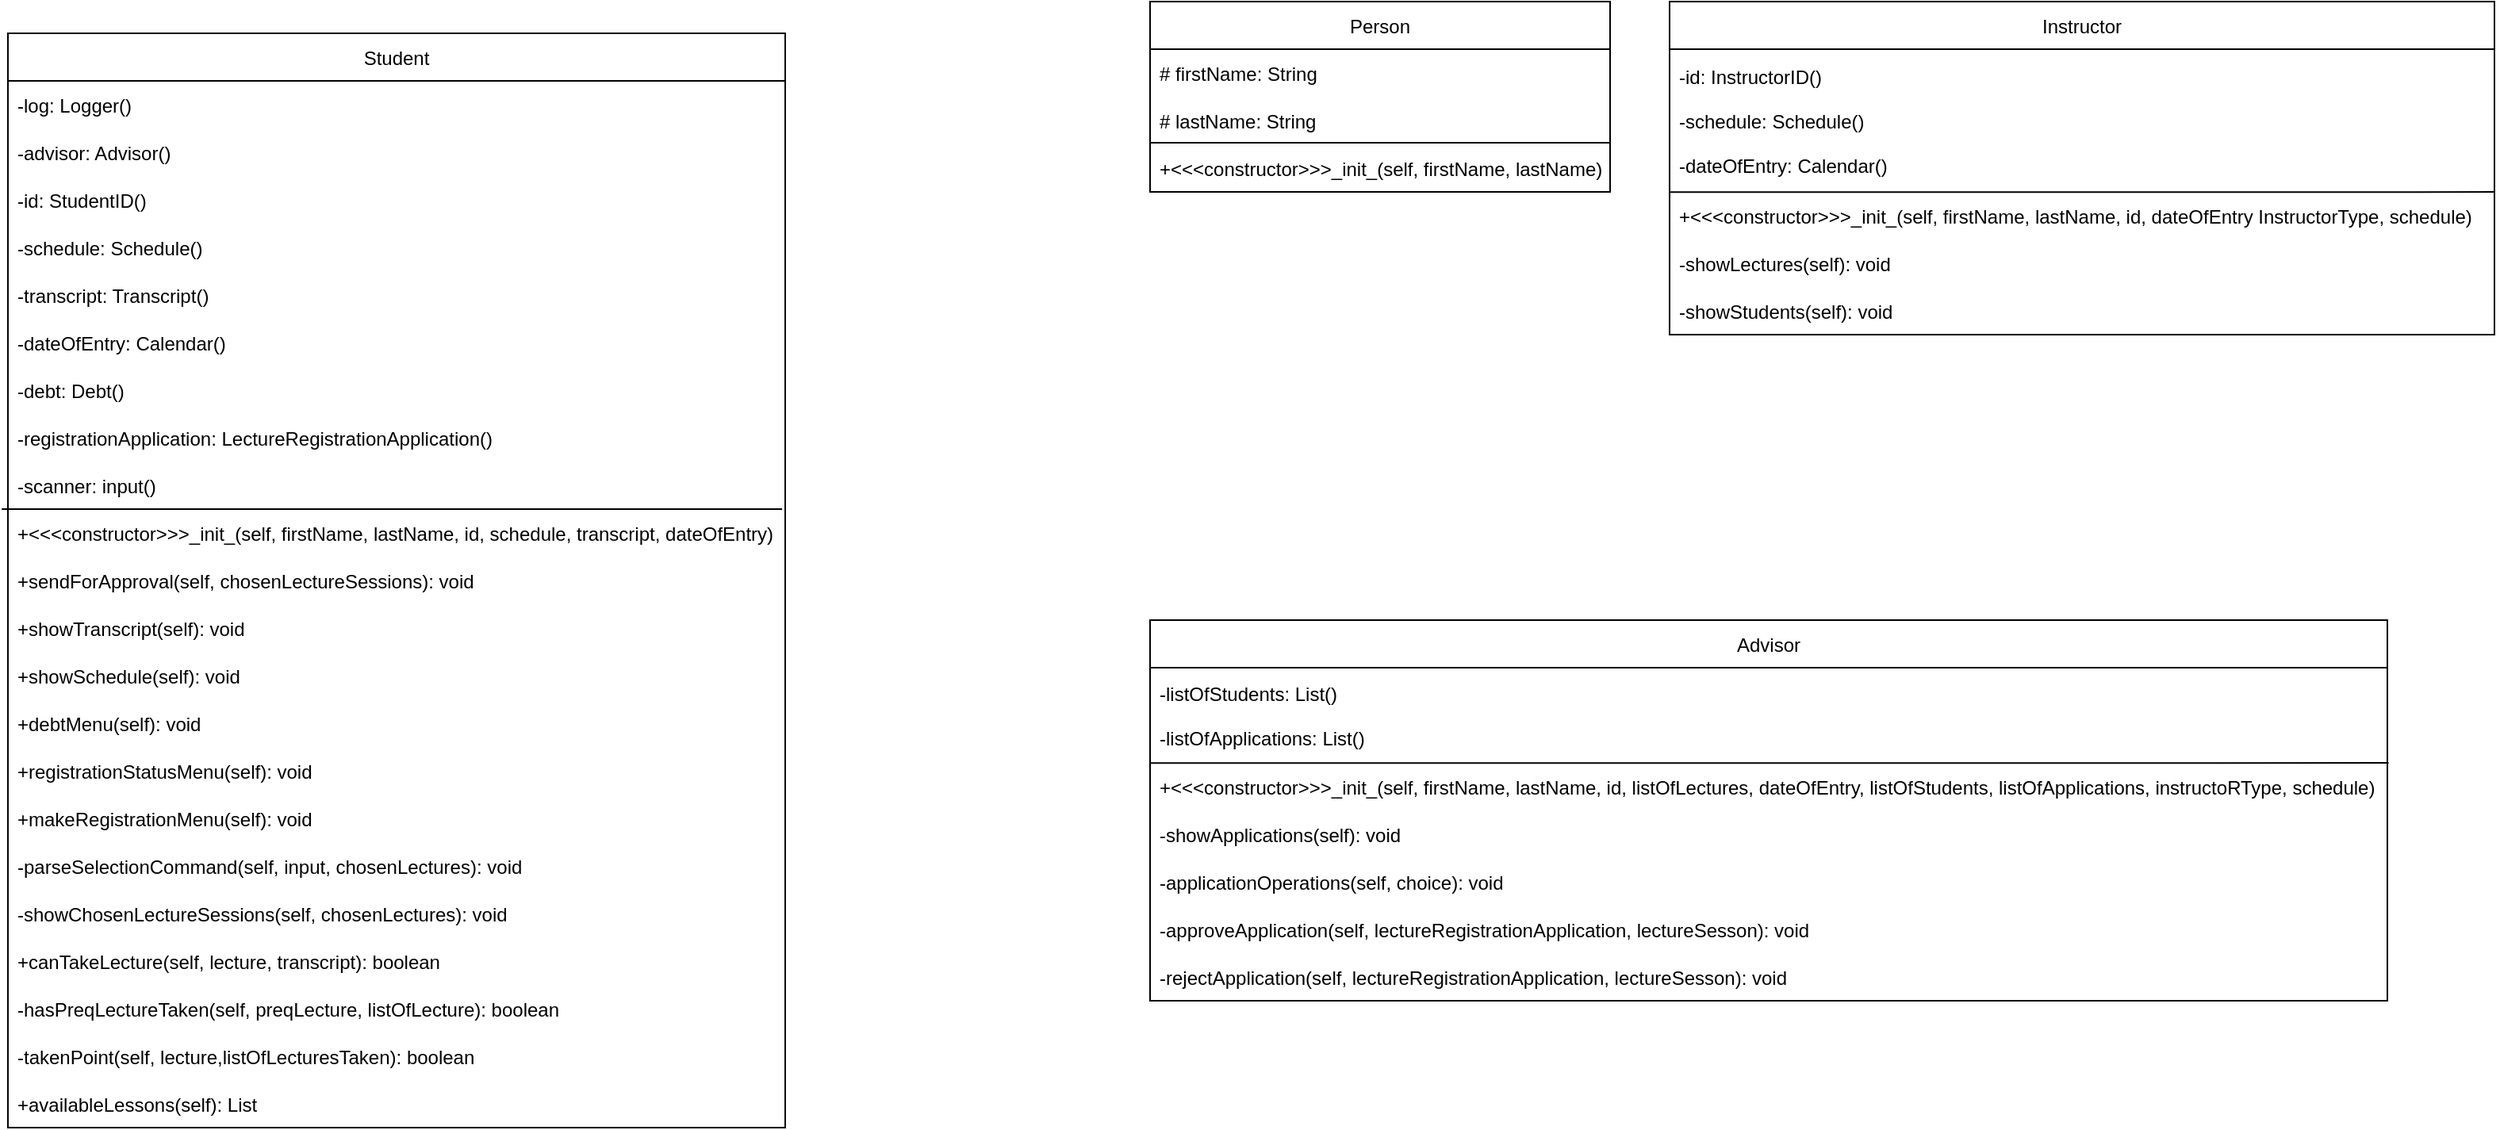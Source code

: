 <mxfile>
    <diagram id="wNHytntPZc9snry7q5Aq" name="Page-1">
        <mxGraphModel dx="1400" dy="785" grid="1" gridSize="10" guides="1" tooltips="1" connect="1" arrows="1" fold="1" page="1" pageScale="1" pageWidth="850" pageHeight="1100" math="0" shadow="0">
            <root>
                <mxCell id="0"/>
                <mxCell id="1" parent="0"/>
                <mxCell id="2" value="Person" style="swimlane;fontStyle=0;childLayout=stackLayout;horizontal=1;startSize=30;horizontalStack=0;resizeParent=1;resizeParentMax=0;resizeLast=0;collapsible=1;marginBottom=0;" parent="1" vertex="1">
                    <mxGeometry width="290" height="120" as="geometry"/>
                </mxCell>
                <mxCell id="33" value="# firstName: String" style="text;strokeColor=none;fillColor=none;align=left;verticalAlign=middle;spacingLeft=4;spacingRight=4;overflow=hidden;points=[[0,0.5],[1,0.5]];portConstraint=eastwest;rotatable=0;" vertex="1" parent="2">
                    <mxGeometry y="30" width="290" height="30" as="geometry"/>
                </mxCell>
                <mxCell id="34" value="# lastName: String" style="text;strokeColor=none;fillColor=none;align=left;verticalAlign=middle;spacingLeft=4;spacingRight=4;overflow=hidden;points=[[0,0.5],[1,0.5]];portConstraint=eastwest;rotatable=0;" vertex="1" parent="2">
                    <mxGeometry y="60" width="290" height="30" as="geometry"/>
                </mxCell>
                <mxCell id="35" value="" style="endArrow=none;html=1;" edge="1" parent="2">
                    <mxGeometry width="50" height="50" relative="1" as="geometry">
                        <mxPoint y="89" as="sourcePoint"/>
                        <mxPoint x="290" y="89" as="targetPoint"/>
                    </mxGeometry>
                </mxCell>
                <mxCell id="32" value="+&lt;&lt;&lt;constructor&gt;&gt;&gt;_init_(self, firstName, lastName)" style="text;strokeColor=none;fillColor=none;align=left;verticalAlign=middle;spacingLeft=4;spacingRight=4;overflow=hidden;points=[[0,0.5],[1,0.5]];portConstraint=eastwest;rotatable=0;" vertex="1" parent="2">
                    <mxGeometry y="90" width="290" height="30" as="geometry"/>
                </mxCell>
                <mxCell id="9" value="Instructor" style="swimlane;fontStyle=0;childLayout=stackLayout;horizontal=1;startSize=30;horizontalStack=0;resizeParent=1;resizeParentMax=0;resizeLast=0;collapsible=1;marginBottom=0;" parent="1" vertex="1">
                    <mxGeometry x="327.5" width="520" height="210" as="geometry"/>
                </mxCell>
                <mxCell id="10" value="-id: InstructorID()&#10;&#10;-schedule: Schedule()&#10;&#10;-dateOfEntry: Calendar()" style="text;strokeColor=none;fillColor=none;align=left;verticalAlign=middle;spacingLeft=4;spacingRight=4;overflow=hidden;points=[[0,0.5],[1,0.5]];portConstraint=eastwest;rotatable=0;" parent="9" vertex="1">
                    <mxGeometry y="30" width="520" height="90" as="geometry"/>
                </mxCell>
                <mxCell id="11" value="+&lt;&lt;&lt;constructor&gt;&gt;&gt;_init_(self, firstName, lastName, id, dateOfEntry InstructorType, schedule)" style="text;strokeColor=none;fillColor=none;align=left;verticalAlign=middle;spacingLeft=4;spacingRight=4;overflow=hidden;points=[[0,0.5],[1,0.5]];portConstraint=eastwest;rotatable=0;" parent="9" vertex="1">
                    <mxGeometry y="120" width="520" height="30" as="geometry"/>
                </mxCell>
                <mxCell id="12" value="-showLectures(self): void" style="text;strokeColor=none;fillColor=none;align=left;verticalAlign=middle;spacingLeft=4;spacingRight=4;overflow=hidden;points=[[0,0.5],[1,0.5]];portConstraint=eastwest;rotatable=0;" parent="9" vertex="1">
                    <mxGeometry y="150" width="520" height="30" as="geometry"/>
                </mxCell>
                <mxCell id="13" value="-showStudents(self): void" style="text;strokeColor=none;fillColor=none;align=left;verticalAlign=middle;spacingLeft=4;spacingRight=4;overflow=hidden;points=[[0,0.5],[1,0.5]];portConstraint=eastwest;rotatable=0;" parent="9" vertex="1">
                    <mxGeometry y="180" width="520" height="30" as="geometry"/>
                </mxCell>
                <mxCell id="15" value="" style="endArrow=none;html=1;exitX=0;exitY=1.002;exitDx=0;exitDy=0;exitPerimeter=0;entryX=1.001;entryY=0.002;entryDx=0;entryDy=0;entryPerimeter=0;" parent="9" source="10" target="11" edge="1">
                    <mxGeometry width="50" height="50" relative="1" as="geometry">
                        <mxPoint x="110" y="300" as="sourcePoint"/>
                        <mxPoint x="160" y="250" as="targetPoint"/>
                    </mxGeometry>
                </mxCell>
                <mxCell id="16" value="Advisor" style="swimlane;fontStyle=0;childLayout=stackLayout;horizontal=1;startSize=30;horizontalStack=0;resizeParent=1;resizeParentMax=0;resizeLast=0;collapsible=1;marginBottom=0;" parent="1" vertex="1">
                    <mxGeometry y="390" width="780" height="240" as="geometry"/>
                </mxCell>
                <mxCell id="17" value="-listOfStudents: List()&#10;&#10;-listOfApplications: List()" style="text;strokeColor=none;fillColor=none;align=left;verticalAlign=middle;spacingLeft=4;spacingRight=4;overflow=hidden;points=[[0,0.5],[1,0.5]];portConstraint=eastwest;rotatable=0;" parent="16" vertex="1">
                    <mxGeometry y="30" width="780" height="60" as="geometry"/>
                </mxCell>
                <mxCell id="18" value="+&lt;&lt;&lt;constructor&gt;&gt;&gt;_init_(self, firstName, lastName, id, listOfLectures, dateOfEntry, listOfStudents, listOfApplications, instructoRType, schedule)" style="text;strokeColor=none;fillColor=none;align=left;verticalAlign=middle;spacingLeft=4;spacingRight=4;overflow=hidden;points=[[0,0.5],[1,0.5]];portConstraint=eastwest;rotatable=0;" parent="16" vertex="1">
                    <mxGeometry y="90" width="780" height="30" as="geometry"/>
                </mxCell>
                <mxCell id="19" value="-showApplications(self): void" style="text;strokeColor=none;fillColor=none;align=left;verticalAlign=middle;spacingLeft=4;spacingRight=4;overflow=hidden;points=[[0,0.5],[1,0.5]];portConstraint=eastwest;rotatable=0;" parent="16" vertex="1">
                    <mxGeometry y="120" width="780" height="30" as="geometry"/>
                </mxCell>
                <mxCell id="20" value="-applicationOperations(self, choice): void" style="text;strokeColor=none;fillColor=none;align=left;verticalAlign=middle;spacingLeft=4;spacingRight=4;overflow=hidden;points=[[0,0.5],[1,0.5]];portConstraint=eastwest;rotatable=0;" parent="16" vertex="1">
                    <mxGeometry y="150" width="780" height="30" as="geometry"/>
                </mxCell>
                <mxCell id="21" value="-approveApplication(self, lectureRegistrationApplication, lectureSesson): void" style="text;strokeColor=none;fillColor=none;align=left;verticalAlign=middle;spacingLeft=4;spacingRight=4;overflow=hidden;points=[[0,0.5],[1,0.5]];portConstraint=eastwest;rotatable=0;" parent="16" vertex="1">
                    <mxGeometry y="180" width="780" height="30" as="geometry"/>
                </mxCell>
                <mxCell id="22" value="" style="endArrow=none;html=1;exitX=0;exitY=1.002;exitDx=0;exitDy=0;exitPerimeter=0;entryX=1.001;entryY=0.002;entryDx=0;entryDy=0;entryPerimeter=0;" parent="16" source="17" target="18" edge="1">
                    <mxGeometry width="50" height="50" relative="1" as="geometry">
                        <mxPoint x="110" y="300" as="sourcePoint"/>
                        <mxPoint x="160" y="250" as="targetPoint"/>
                    </mxGeometry>
                </mxCell>
                <mxCell id="31" value="-rejectApplication(self, lectureRegistrationApplication, lectureSesson): void" style="text;strokeColor=none;fillColor=none;align=left;verticalAlign=middle;spacingLeft=4;spacingRight=4;overflow=hidden;points=[[0,0.5],[1,0.5]];portConstraint=eastwest;rotatable=0;" parent="16" vertex="1">
                    <mxGeometry y="210" width="780" height="30" as="geometry"/>
                </mxCell>
                <mxCell id="23" value="Student" style="swimlane;fontStyle=0;childLayout=stackLayout;horizontal=1;startSize=30;horizontalStack=0;resizeParent=1;resizeParentMax=0;resizeLast=0;collapsible=1;marginBottom=0;" parent="1" vertex="1">
                    <mxGeometry x="-720" y="20" width="490" height="690" as="geometry"/>
                </mxCell>
                <mxCell id="36" value="-log: Logger()" style="text;strokeColor=none;fillColor=none;align=left;verticalAlign=middle;spacingLeft=4;spacingRight=4;overflow=hidden;points=[[0,0.5],[1,0.5]];portConstraint=eastwest;rotatable=0;" vertex="1" parent="23">
                    <mxGeometry y="30" width="490" height="30" as="geometry"/>
                </mxCell>
                <mxCell id="37" value="-advisor: Advisor()" style="text;strokeColor=none;fillColor=none;align=left;verticalAlign=middle;spacingLeft=4;spacingRight=4;overflow=hidden;points=[[0,0.5],[1,0.5]];portConstraint=eastwest;rotatable=0;" vertex="1" parent="23">
                    <mxGeometry y="60" width="490" height="30" as="geometry"/>
                </mxCell>
                <mxCell id="38" value="-id: StudentID()" style="text;strokeColor=none;fillColor=none;align=left;verticalAlign=middle;spacingLeft=4;spacingRight=4;overflow=hidden;points=[[0,0.5],[1,0.5]];portConstraint=eastwest;rotatable=0;" vertex="1" parent="23">
                    <mxGeometry y="90" width="490" height="30" as="geometry"/>
                </mxCell>
                <mxCell id="39" value="-schedule: Schedule()" style="text;strokeColor=none;fillColor=none;align=left;verticalAlign=middle;spacingLeft=4;spacingRight=4;overflow=hidden;points=[[0,0.5],[1,0.5]];portConstraint=eastwest;rotatable=0;" vertex="1" parent="23">
                    <mxGeometry y="120" width="490" height="30" as="geometry"/>
                </mxCell>
                <mxCell id="40" value="-transcript: Transcript()" style="text;strokeColor=none;fillColor=none;align=left;verticalAlign=middle;spacingLeft=4;spacingRight=4;overflow=hidden;points=[[0,0.5],[1,0.5]];portConstraint=eastwest;rotatable=0;" vertex="1" parent="23">
                    <mxGeometry y="150" width="490" height="30" as="geometry"/>
                </mxCell>
                <mxCell id="41" value="-dateOfEntry: Calendar()" style="text;strokeColor=none;fillColor=none;align=left;verticalAlign=middle;spacingLeft=4;spacingRight=4;overflow=hidden;points=[[0,0.5],[1,0.5]];portConstraint=eastwest;rotatable=0;" vertex="1" parent="23">
                    <mxGeometry y="180" width="490" height="30" as="geometry"/>
                </mxCell>
                <mxCell id="42" value="-debt: Debt()" style="text;strokeColor=none;fillColor=none;align=left;verticalAlign=middle;spacingLeft=4;spacingRight=4;overflow=hidden;points=[[0,0.5],[1,0.5]];portConstraint=eastwest;rotatable=0;" vertex="1" parent="23">
                    <mxGeometry y="210" width="490" height="30" as="geometry"/>
                </mxCell>
                <mxCell id="43" value="-registrationApplication: LectureRegistrationApplication()" style="text;strokeColor=none;fillColor=none;align=left;verticalAlign=middle;spacingLeft=4;spacingRight=4;overflow=hidden;points=[[0,0.5],[1,0.5]];portConstraint=eastwest;rotatable=0;" vertex="1" parent="23">
                    <mxGeometry y="240" width="490" height="30" as="geometry"/>
                </mxCell>
                <mxCell id="44" value="-scanner: input()" style="text;strokeColor=none;fillColor=none;align=left;verticalAlign=middle;spacingLeft=4;spacingRight=4;overflow=hidden;points=[[0,0.5],[1,0.5]];portConstraint=eastwest;rotatable=0;" vertex="1" parent="23">
                    <mxGeometry y="270" width="490" height="30" as="geometry"/>
                </mxCell>
                <mxCell id="47" value="+&lt;&lt;&lt;constructor&gt;&gt;&gt;_init_(self, firstName, lastName, id, schedule, transcript, dateOfEntry)" style="text;strokeColor=none;fillColor=none;align=left;verticalAlign=middle;spacingLeft=4;spacingRight=4;overflow=hidden;points=[[0,0.5],[1,0.5]];portConstraint=eastwest;rotatable=0;" vertex="1" parent="23">
                    <mxGeometry y="300" width="490" height="30" as="geometry"/>
                </mxCell>
                <mxCell id="49" value="" style="endArrow=none;html=1;exitX=-0.008;exitY=0;exitDx=0;exitDy=0;exitPerimeter=0;entryX=0.996;entryY=0;entryDx=0;entryDy=0;entryPerimeter=0;" edge="1" parent="23" source="47" target="47">
                    <mxGeometry width="50" height="50" relative="1" as="geometry">
                        <mxPoint x="210" y="310" as="sourcePoint"/>
                        <mxPoint x="260" y="260" as="targetPoint"/>
                    </mxGeometry>
                </mxCell>
                <mxCell id="54" value="+sendForApproval(self, chosenLectureSessions): void" style="text;strokeColor=none;fillColor=none;align=left;verticalAlign=middle;spacingLeft=4;spacingRight=4;overflow=hidden;points=[[0,0.5],[1,0.5]];portConstraint=eastwest;rotatable=0;" vertex="1" parent="23">
                    <mxGeometry y="330" width="490" height="30" as="geometry"/>
                </mxCell>
                <mxCell id="50" value="+showTranscript(self): void" style="text;strokeColor=none;fillColor=none;align=left;verticalAlign=middle;spacingLeft=4;spacingRight=4;overflow=hidden;points=[[0,0.5],[1,0.5]];portConstraint=eastwest;rotatable=0;" vertex="1" parent="23">
                    <mxGeometry y="360" width="490" height="30" as="geometry"/>
                </mxCell>
                <mxCell id="53" value="+showSchedule(self): void" style="text;strokeColor=none;fillColor=none;align=left;verticalAlign=middle;spacingLeft=4;spacingRight=4;overflow=hidden;points=[[0,0.5],[1,0.5]];portConstraint=eastwest;rotatable=0;" vertex="1" parent="23">
                    <mxGeometry y="390" width="490" height="30" as="geometry"/>
                </mxCell>
                <mxCell id="51" value="+debtMenu(self): void" style="text;strokeColor=none;fillColor=none;align=left;verticalAlign=middle;spacingLeft=4;spacingRight=4;overflow=hidden;points=[[0,0.5],[1,0.5]];portConstraint=eastwest;rotatable=0;" vertex="1" parent="23">
                    <mxGeometry y="420" width="490" height="30" as="geometry"/>
                </mxCell>
                <mxCell id="52" value="+registrationStatusMenu(self): void" style="text;strokeColor=none;fillColor=none;align=left;verticalAlign=middle;spacingLeft=4;spacingRight=4;overflow=hidden;points=[[0,0.5],[1,0.5]];portConstraint=eastwest;rotatable=0;" vertex="1" parent="23">
                    <mxGeometry y="450" width="490" height="30" as="geometry"/>
                </mxCell>
                <mxCell id="55" value="+makeRegistrationMenu(self): void" style="text;strokeColor=none;fillColor=none;align=left;verticalAlign=middle;spacingLeft=4;spacingRight=4;overflow=hidden;points=[[0,0.5],[1,0.5]];portConstraint=eastwest;rotatable=0;" vertex="1" parent="23">
                    <mxGeometry y="480" width="490" height="30" as="geometry"/>
                </mxCell>
                <mxCell id="56" value="-parseSelectionCommand(self, input, chosenLectures): void" style="text;strokeColor=none;fillColor=none;align=left;verticalAlign=middle;spacingLeft=4;spacingRight=4;overflow=hidden;points=[[0,0.5],[1,0.5]];portConstraint=eastwest;rotatable=0;" vertex="1" parent="23">
                    <mxGeometry y="510" width="490" height="30" as="geometry"/>
                </mxCell>
                <mxCell id="57" value="-showChosenLectureSessions(self, chosenLectures): void" style="text;strokeColor=none;fillColor=none;align=left;verticalAlign=middle;spacingLeft=4;spacingRight=4;overflow=hidden;points=[[0,0.5],[1,0.5]];portConstraint=eastwest;rotatable=0;" vertex="1" parent="23">
                    <mxGeometry y="540" width="490" height="30" as="geometry"/>
                </mxCell>
                <mxCell id="60" value="+canTakeLecture(self, lecture, transcript): boolean" style="text;strokeColor=none;fillColor=none;align=left;verticalAlign=middle;spacingLeft=4;spacingRight=4;overflow=hidden;points=[[0,0.5],[1,0.5]];portConstraint=eastwest;rotatable=0;" vertex="1" parent="23">
                    <mxGeometry y="570" width="490" height="30" as="geometry"/>
                </mxCell>
                <mxCell id="58" value="-hasPreqLectureTaken(self, preqLecture, listOfLecture): boolean" style="text;strokeColor=none;fillColor=none;align=left;verticalAlign=middle;spacingLeft=4;spacingRight=4;overflow=hidden;points=[[0,0.5],[1,0.5]];portConstraint=eastwest;rotatable=0;" vertex="1" parent="23">
                    <mxGeometry y="600" width="490" height="30" as="geometry"/>
                </mxCell>
                <mxCell id="59" value="-takenPoint(self, lecture,listOfLecturesTaken): boolean" style="text;strokeColor=none;fillColor=none;align=left;verticalAlign=middle;spacingLeft=4;spacingRight=4;overflow=hidden;points=[[0,0.5],[1,0.5]];portConstraint=eastwest;rotatable=0;" vertex="1" parent="23">
                    <mxGeometry y="630" width="490" height="30" as="geometry"/>
                </mxCell>
                <mxCell id="61" value="+availableLessons(self): List" style="text;strokeColor=none;fillColor=none;align=left;verticalAlign=middle;spacingLeft=4;spacingRight=4;overflow=hidden;points=[[0,0.5],[1,0.5]];portConstraint=eastwest;rotatable=0;" vertex="1" parent="23">
                    <mxGeometry y="660" width="490" height="30" as="geometry"/>
                </mxCell>
            </root>
        </mxGraphModel>
    </diagram>
</mxfile>